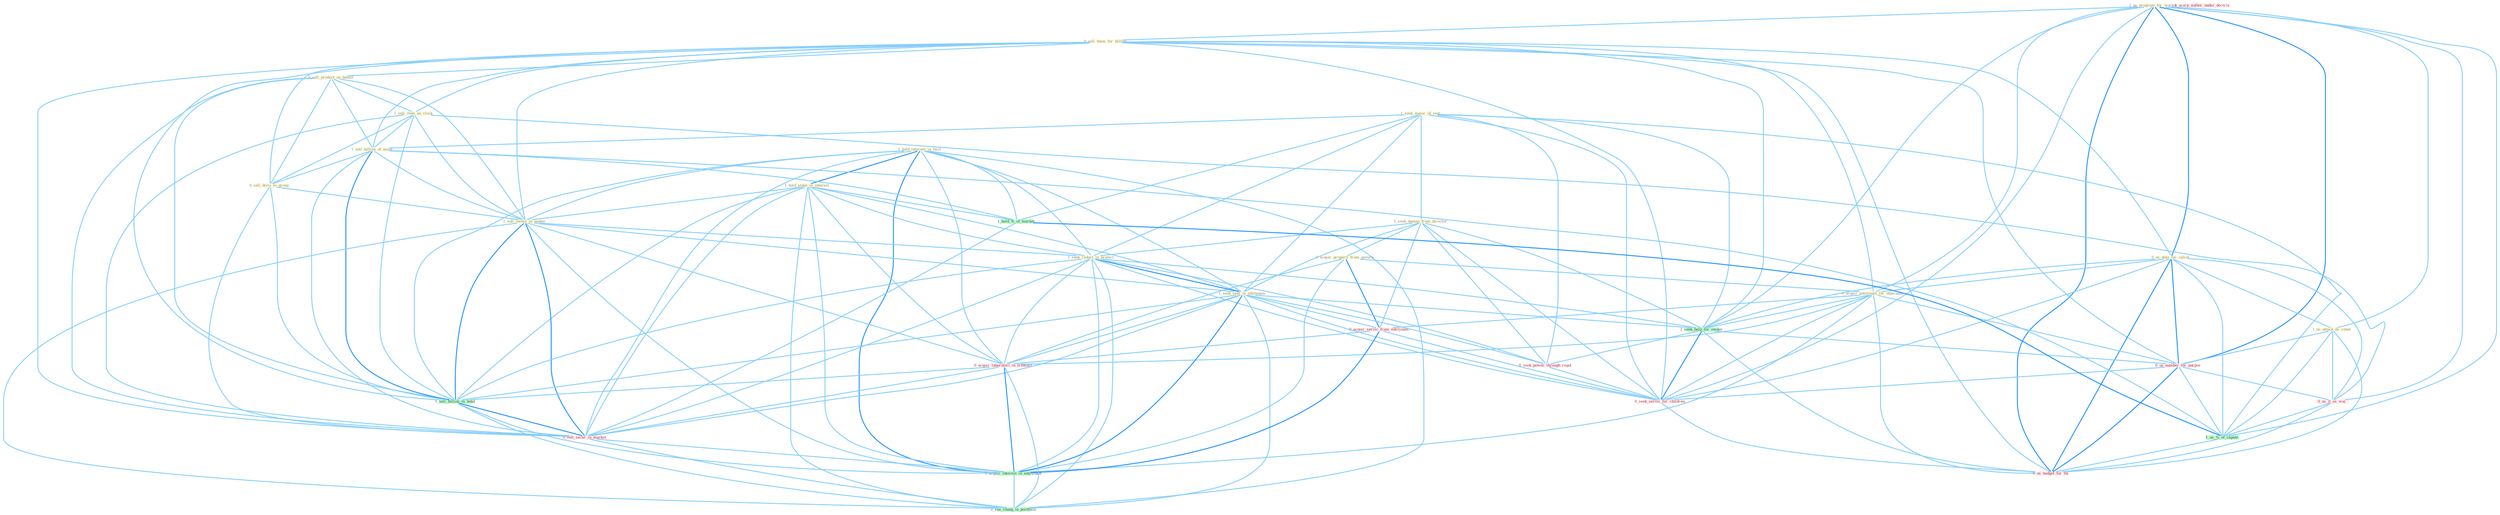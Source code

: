 Graph G{ 
    node
    [shape=polygon,style=filled,width=.5,height=.06,color="#BDFCC9",fixedsize=true,fontsize=4,
    fontcolor="#2f4f4f"];
    {node
    [color="#ffffe0", fontcolor="#8b7d6b"] "1_us_program_for_worker " "0_sell_them_for_billion " "1_seek_major_of_seat " "1_hold_interest_in_facil " "0_sell_product_on_behalf " "1_sell_item_as_clock " "1_seek_damag_from_director " "0_us_data_for_calcul " "1_sell_billion_of_asset " "1_hold_stake_in_interest " "0_sell_divis_to_group " "1_sell_invest_in_maker " "1_us_attack_by_rebel " "0_acquir_properti_from_govern " "0_acquir_entitynam_for_othernum " "1_seek_reduct_in_protect " "1_seek_seat_in_entitynam "}
{node [color="#fff0f5", fontcolor="#b22222"] "0_acquir_servic_from_entitynam " "0_seek_power_through_regul " "0_us_number_for_purpos " "0_acquir_laboratori_in_transact " "0_us_it_as_wai " "1_usurp_author_under_doctrin " "0_sell_secur_in_market " "0_seek_servic_for_children " "0_us_budget_for_thi "}
edge [color="#B0E2FF"];

	"1_us_program_for_worker " -- "0_sell_them_for_billion " [w="1", color="#87cefa" ];
	"1_us_program_for_worker " -- "0_us_data_for_calcul " [w="2", color="#1e90ff" , len=0.8];
	"1_us_program_for_worker " -- "1_us_attack_by_rebel " [w="1", color="#87cefa" ];
	"1_us_program_for_worker " -- "0_acquir_entitynam_for_othernum " [w="1", color="#87cefa" ];
	"1_us_program_for_worker " -- "1_seek_help_for_owner " [w="1", color="#87cefa" ];
	"1_us_program_for_worker " -- "0_us_number_for_purpos " [w="2", color="#1e90ff" , len=0.8];
	"1_us_program_for_worker " -- "0_us_it_as_wai " [w="1", color="#87cefa" ];
	"1_us_program_for_worker " -- "1_us_%_of_capabl " [w="1", color="#87cefa" ];
	"1_us_program_for_worker " -- "0_seek_servic_for_children " [w="1", color="#87cefa" ];
	"1_us_program_for_worker " -- "0_us_budget_for_thi " [w="2", color="#1e90ff" , len=0.8];
	"0_sell_them_for_billion " -- "0_sell_product_on_behalf " [w="1", color="#87cefa" ];
	"0_sell_them_for_billion " -- "1_sell_item_as_clock " [w="1", color="#87cefa" ];
	"0_sell_them_for_billion " -- "0_us_data_for_calcul " [w="1", color="#87cefa" ];
	"0_sell_them_for_billion " -- "1_sell_billion_of_asset " [w="1", color="#87cefa" ];
	"0_sell_them_for_billion " -- "0_sell_divis_to_group " [w="1", color="#87cefa" ];
	"0_sell_them_for_billion " -- "1_sell_invest_in_maker " [w="1", color="#87cefa" ];
	"0_sell_them_for_billion " -- "0_acquir_entitynam_for_othernum " [w="1", color="#87cefa" ];
	"0_sell_them_for_billion " -- "1_seek_help_for_owner " [w="1", color="#87cefa" ];
	"0_sell_them_for_billion " -- "0_us_number_for_purpos " [w="1", color="#87cefa" ];
	"0_sell_them_for_billion " -- "1_sell_billion_in_bond " [w="1", color="#87cefa" ];
	"0_sell_them_for_billion " -- "0_sell_secur_in_market " [w="1", color="#87cefa" ];
	"0_sell_them_for_billion " -- "0_seek_servic_for_children " [w="1", color="#87cefa" ];
	"0_sell_them_for_billion " -- "0_us_budget_for_thi " [w="1", color="#87cefa" ];
	"1_seek_major_of_seat " -- "1_seek_damag_from_director " [w="1", color="#87cefa" ];
	"1_seek_major_of_seat " -- "1_sell_billion_of_asset " [w="1", color="#87cefa" ];
	"1_seek_major_of_seat " -- "1_seek_reduct_in_protect " [w="1", color="#87cefa" ];
	"1_seek_major_of_seat " -- "1_seek_seat_in_entitynam " [w="1", color="#87cefa" ];
	"1_seek_major_of_seat " -- "1_seek_help_for_owner " [w="1", color="#87cefa" ];
	"1_seek_major_of_seat " -- "1_hold_%_of_market " [w="1", color="#87cefa" ];
	"1_seek_major_of_seat " -- "0_seek_power_through_regul " [w="1", color="#87cefa" ];
	"1_seek_major_of_seat " -- "1_us_%_of_capabl " [w="1", color="#87cefa" ];
	"1_seek_major_of_seat " -- "0_seek_servic_for_children " [w="1", color="#87cefa" ];
	"1_hold_interest_in_facil " -- "1_hold_stake_in_interest " [w="2", color="#1e90ff" , len=0.8];
	"1_hold_interest_in_facil " -- "1_sell_invest_in_maker " [w="1", color="#87cefa" ];
	"1_hold_interest_in_facil " -- "1_seek_reduct_in_protect " [w="1", color="#87cefa" ];
	"1_hold_interest_in_facil " -- "1_seek_seat_in_entitynam " [w="1", color="#87cefa" ];
	"1_hold_interest_in_facil " -- "1_hold_%_of_market " [w="1", color="#87cefa" ];
	"1_hold_interest_in_facil " -- "0_acquir_laboratori_in_transact " [w="1", color="#87cefa" ];
	"1_hold_interest_in_facil " -- "1_sell_billion_in_bond " [w="1", color="#87cefa" ];
	"1_hold_interest_in_facil " -- "0_sell_secur_in_market " [w="1", color="#87cefa" ];
	"1_hold_interest_in_facil " -- "1_acquir_interest_in_entitynam " [w="2", color="#1e90ff" , len=0.8];
	"1_hold_interest_in_facil " -- "1_see_chang_in_portfolio " [w="1", color="#87cefa" ];
	"0_sell_product_on_behalf " -- "1_sell_item_as_clock " [w="1", color="#87cefa" ];
	"0_sell_product_on_behalf " -- "1_sell_billion_of_asset " [w="1", color="#87cefa" ];
	"0_sell_product_on_behalf " -- "0_sell_divis_to_group " [w="1", color="#87cefa" ];
	"0_sell_product_on_behalf " -- "1_sell_invest_in_maker " [w="1", color="#87cefa" ];
	"0_sell_product_on_behalf " -- "1_sell_billion_in_bond " [w="1", color="#87cefa" ];
	"0_sell_product_on_behalf " -- "0_sell_secur_in_market " [w="1", color="#87cefa" ];
	"1_sell_item_as_clock " -- "1_sell_billion_of_asset " [w="1", color="#87cefa" ];
	"1_sell_item_as_clock " -- "0_sell_divis_to_group " [w="1", color="#87cefa" ];
	"1_sell_item_as_clock " -- "1_sell_invest_in_maker " [w="1", color="#87cefa" ];
	"1_sell_item_as_clock " -- "1_sell_billion_in_bond " [w="1", color="#87cefa" ];
	"1_sell_item_as_clock " -- "0_us_it_as_wai " [w="1", color="#87cefa" ];
	"1_sell_item_as_clock " -- "0_sell_secur_in_market " [w="1", color="#87cefa" ];
	"1_seek_damag_from_director " -- "0_acquir_properti_from_govern " [w="1", color="#87cefa" ];
	"1_seek_damag_from_director " -- "1_seek_reduct_in_protect " [w="1", color="#87cefa" ];
	"1_seek_damag_from_director " -- "1_seek_seat_in_entitynam " [w="1", color="#87cefa" ];
	"1_seek_damag_from_director " -- "1_seek_help_for_owner " [w="1", color="#87cefa" ];
	"1_seek_damag_from_director " -- "0_acquir_servic_from_entitynam " [w="1", color="#87cefa" ];
	"1_seek_damag_from_director " -- "0_seek_power_through_regul " [w="1", color="#87cefa" ];
	"1_seek_damag_from_director " -- "0_seek_servic_for_children " [w="1", color="#87cefa" ];
	"0_us_data_for_calcul " -- "1_us_attack_by_rebel " [w="1", color="#87cefa" ];
	"0_us_data_for_calcul " -- "0_acquir_entitynam_for_othernum " [w="1", color="#87cefa" ];
	"0_us_data_for_calcul " -- "1_seek_help_for_owner " [w="1", color="#87cefa" ];
	"0_us_data_for_calcul " -- "0_us_number_for_purpos " [w="2", color="#1e90ff" , len=0.8];
	"0_us_data_for_calcul " -- "0_us_it_as_wai " [w="1", color="#87cefa" ];
	"0_us_data_for_calcul " -- "1_us_%_of_capabl " [w="1", color="#87cefa" ];
	"0_us_data_for_calcul " -- "0_seek_servic_for_children " [w="1", color="#87cefa" ];
	"0_us_data_for_calcul " -- "0_us_budget_for_thi " [w="2", color="#1e90ff" , len=0.8];
	"1_sell_billion_of_asset " -- "0_sell_divis_to_group " [w="1", color="#87cefa" ];
	"1_sell_billion_of_asset " -- "1_sell_invest_in_maker " [w="1", color="#87cefa" ];
	"1_sell_billion_of_asset " -- "1_hold_%_of_market " [w="1", color="#87cefa" ];
	"1_sell_billion_of_asset " -- "1_sell_billion_in_bond " [w="2", color="#1e90ff" , len=0.8];
	"1_sell_billion_of_asset " -- "1_us_%_of_capabl " [w="1", color="#87cefa" ];
	"1_sell_billion_of_asset " -- "0_sell_secur_in_market " [w="1", color="#87cefa" ];
	"1_hold_stake_in_interest " -- "1_sell_invest_in_maker " [w="1", color="#87cefa" ];
	"1_hold_stake_in_interest " -- "1_seek_reduct_in_protect " [w="1", color="#87cefa" ];
	"1_hold_stake_in_interest " -- "1_seek_seat_in_entitynam " [w="1", color="#87cefa" ];
	"1_hold_stake_in_interest " -- "1_hold_%_of_market " [w="1", color="#87cefa" ];
	"1_hold_stake_in_interest " -- "0_acquir_laboratori_in_transact " [w="1", color="#87cefa" ];
	"1_hold_stake_in_interest " -- "1_sell_billion_in_bond " [w="1", color="#87cefa" ];
	"1_hold_stake_in_interest " -- "0_sell_secur_in_market " [w="1", color="#87cefa" ];
	"1_hold_stake_in_interest " -- "1_acquir_interest_in_entitynam " [w="1", color="#87cefa" ];
	"1_hold_stake_in_interest " -- "1_see_chang_in_portfolio " [w="1", color="#87cefa" ];
	"0_sell_divis_to_group " -- "1_sell_invest_in_maker " [w="1", color="#87cefa" ];
	"0_sell_divis_to_group " -- "1_sell_billion_in_bond " [w="1", color="#87cefa" ];
	"0_sell_divis_to_group " -- "0_sell_secur_in_market " [w="1", color="#87cefa" ];
	"1_sell_invest_in_maker " -- "1_seek_reduct_in_protect " [w="1", color="#87cefa" ];
	"1_sell_invest_in_maker " -- "1_seek_seat_in_entitynam " [w="1", color="#87cefa" ];
	"1_sell_invest_in_maker " -- "0_acquir_laboratori_in_transact " [w="1", color="#87cefa" ];
	"1_sell_invest_in_maker " -- "1_sell_billion_in_bond " [w="2", color="#1e90ff" , len=0.8];
	"1_sell_invest_in_maker " -- "0_sell_secur_in_market " [w="2", color="#1e90ff" , len=0.8];
	"1_sell_invest_in_maker " -- "1_acquir_interest_in_entitynam " [w="1", color="#87cefa" ];
	"1_sell_invest_in_maker " -- "1_see_chang_in_portfolio " [w="1", color="#87cefa" ];
	"1_us_attack_by_rebel " -- "0_us_number_for_purpos " [w="1", color="#87cefa" ];
	"1_us_attack_by_rebel " -- "0_us_it_as_wai " [w="1", color="#87cefa" ];
	"1_us_attack_by_rebel " -- "1_us_%_of_capabl " [w="1", color="#87cefa" ];
	"1_us_attack_by_rebel " -- "0_us_budget_for_thi " [w="1", color="#87cefa" ];
	"0_acquir_properti_from_govern " -- "0_acquir_entitynam_for_othernum " [w="1", color="#87cefa" ];
	"0_acquir_properti_from_govern " -- "0_acquir_servic_from_entitynam " [w="2", color="#1e90ff" , len=0.8];
	"0_acquir_properti_from_govern " -- "0_acquir_laboratori_in_transact " [w="1", color="#87cefa" ];
	"0_acquir_properti_from_govern " -- "1_acquir_interest_in_entitynam " [w="1", color="#87cefa" ];
	"0_acquir_entitynam_for_othernum " -- "1_seek_help_for_owner " [w="1", color="#87cefa" ];
	"0_acquir_entitynam_for_othernum " -- "0_acquir_servic_from_entitynam " [w="1", color="#87cefa" ];
	"0_acquir_entitynam_for_othernum " -- "0_us_number_for_purpos " [w="1", color="#87cefa" ];
	"0_acquir_entitynam_for_othernum " -- "0_acquir_laboratori_in_transact " [w="1", color="#87cefa" ];
	"0_acquir_entitynam_for_othernum " -- "1_acquir_interest_in_entitynam " [w="1", color="#87cefa" ];
	"0_acquir_entitynam_for_othernum " -- "0_seek_servic_for_children " [w="1", color="#87cefa" ];
	"0_acquir_entitynam_for_othernum " -- "0_us_budget_for_thi " [w="1", color="#87cefa" ];
	"1_seek_reduct_in_protect " -- "1_seek_seat_in_entitynam " [w="2", color="#1e90ff" , len=0.8];
	"1_seek_reduct_in_protect " -- "1_seek_help_for_owner " [w="1", color="#87cefa" ];
	"1_seek_reduct_in_protect " -- "0_seek_power_through_regul " [w="1", color="#87cefa" ];
	"1_seek_reduct_in_protect " -- "0_acquir_laboratori_in_transact " [w="1", color="#87cefa" ];
	"1_seek_reduct_in_protect " -- "1_sell_billion_in_bond " [w="1", color="#87cefa" ];
	"1_seek_reduct_in_protect " -- "0_sell_secur_in_market " [w="1", color="#87cefa" ];
	"1_seek_reduct_in_protect " -- "1_acquir_interest_in_entitynam " [w="1", color="#87cefa" ];
	"1_seek_reduct_in_protect " -- "0_seek_servic_for_children " [w="1", color="#87cefa" ];
	"1_seek_reduct_in_protect " -- "1_see_chang_in_portfolio " [w="1", color="#87cefa" ];
	"1_seek_seat_in_entitynam " -- "1_seek_help_for_owner " [w="1", color="#87cefa" ];
	"1_seek_seat_in_entitynam " -- "0_acquir_servic_from_entitynam " [w="1", color="#87cefa" ];
	"1_seek_seat_in_entitynam " -- "0_seek_power_through_regul " [w="1", color="#87cefa" ];
	"1_seek_seat_in_entitynam " -- "0_acquir_laboratori_in_transact " [w="1", color="#87cefa" ];
	"1_seek_seat_in_entitynam " -- "1_sell_billion_in_bond " [w="1", color="#87cefa" ];
	"1_seek_seat_in_entitynam " -- "0_sell_secur_in_market " [w="1", color="#87cefa" ];
	"1_seek_seat_in_entitynam " -- "1_acquir_interest_in_entitynam " [w="2", color="#1e90ff" , len=0.8];
	"1_seek_seat_in_entitynam " -- "0_seek_servic_for_children " [w="1", color="#87cefa" ];
	"1_seek_seat_in_entitynam " -- "1_see_chang_in_portfolio " [w="1", color="#87cefa" ];
	"1_seek_help_for_owner " -- "0_seek_power_through_regul " [w="1", color="#87cefa" ];
	"1_seek_help_for_owner " -- "0_us_number_for_purpos " [w="1", color="#87cefa" ];
	"1_seek_help_for_owner " -- "0_seek_servic_for_children " [w="2", color="#1e90ff" , len=0.8];
	"1_seek_help_for_owner " -- "0_us_budget_for_thi " [w="1", color="#87cefa" ];
	"0_acquir_servic_from_entitynam " -- "0_acquir_laboratori_in_transact " [w="1", color="#87cefa" ];
	"0_acquir_servic_from_entitynam " -- "1_acquir_interest_in_entitynam " [w="2", color="#1e90ff" , len=0.8];
	"0_acquir_servic_from_entitynam " -- "0_seek_servic_for_children " [w="1", color="#87cefa" ];
	"1_hold_%_of_market " -- "1_us_%_of_capabl " [w="2", color="#1e90ff" , len=0.8];
	"1_hold_%_of_market " -- "0_sell_secur_in_market " [w="1", color="#87cefa" ];
	"0_seek_power_through_regul " -- "0_seek_servic_for_children " [w="1", color="#87cefa" ];
	"0_us_number_for_purpos " -- "0_us_it_as_wai " [w="1", color="#87cefa" ];
	"0_us_number_for_purpos " -- "1_us_%_of_capabl " [w="1", color="#87cefa" ];
	"0_us_number_for_purpos " -- "0_seek_servic_for_children " [w="1", color="#87cefa" ];
	"0_us_number_for_purpos " -- "0_us_budget_for_thi " [w="2", color="#1e90ff" , len=0.8];
	"0_acquir_laboratori_in_transact " -- "1_sell_billion_in_bond " [w="1", color="#87cefa" ];
	"0_acquir_laboratori_in_transact " -- "0_sell_secur_in_market " [w="1", color="#87cefa" ];
	"0_acquir_laboratori_in_transact " -- "1_acquir_interest_in_entitynam " [w="2", color="#1e90ff" , len=0.8];
	"0_acquir_laboratori_in_transact " -- "1_see_chang_in_portfolio " [w="1", color="#87cefa" ];
	"1_sell_billion_in_bond " -- "0_sell_secur_in_market " [w="2", color="#1e90ff" , len=0.8];
	"1_sell_billion_in_bond " -- "1_acquir_interest_in_entitynam " [w="1", color="#87cefa" ];
	"1_sell_billion_in_bond " -- "1_see_chang_in_portfolio " [w="1", color="#87cefa" ];
	"0_us_it_as_wai " -- "1_us_%_of_capabl " [w="1", color="#87cefa" ];
	"0_us_it_as_wai " -- "0_us_budget_for_thi " [w="1", color="#87cefa" ];
	"1_us_%_of_capabl " -- "0_us_budget_for_thi " [w="1", color="#87cefa" ];
	"0_sell_secur_in_market " -- "1_acquir_interest_in_entitynam " [w="1", color="#87cefa" ];
	"0_sell_secur_in_market " -- "1_see_chang_in_portfolio " [w="1", color="#87cefa" ];
	"1_acquir_interest_in_entitynam " -- "1_see_chang_in_portfolio " [w="1", color="#87cefa" ];
	"0_seek_servic_for_children " -- "0_us_budget_for_thi " [w="1", color="#87cefa" ];
}